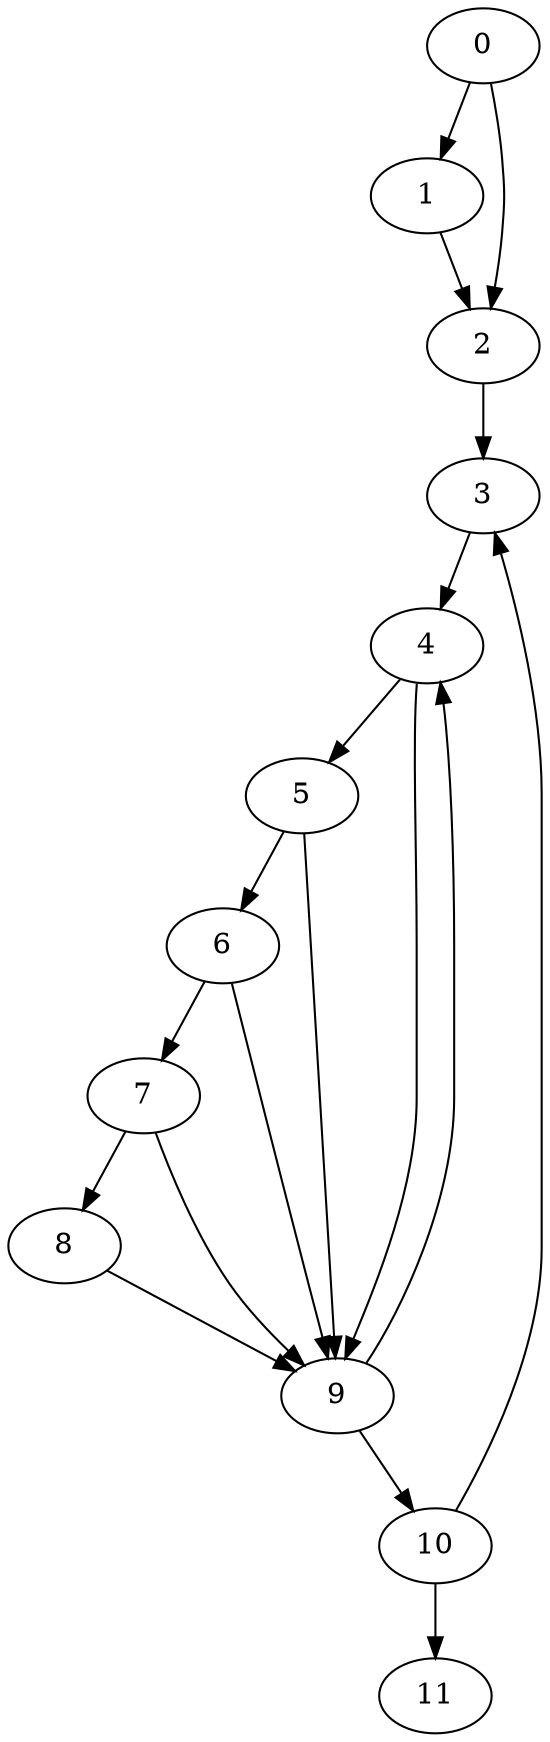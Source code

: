 digraph {
	0
	1
	2
	3
	4
	5
	6
	7
	8
	9
	10
	11
	9 -> 10
	10 -> 11
	0 -> 1
	2 -> 3
	10 -> 3
	6 -> 7
	7 -> 8
	4 -> 9
	5 -> 9
	6 -> 9
	7 -> 9
	8 -> 9
	0 -> 2
	1 -> 2
	3 -> 4
	9 -> 4
	4 -> 5
	5 -> 6
}

